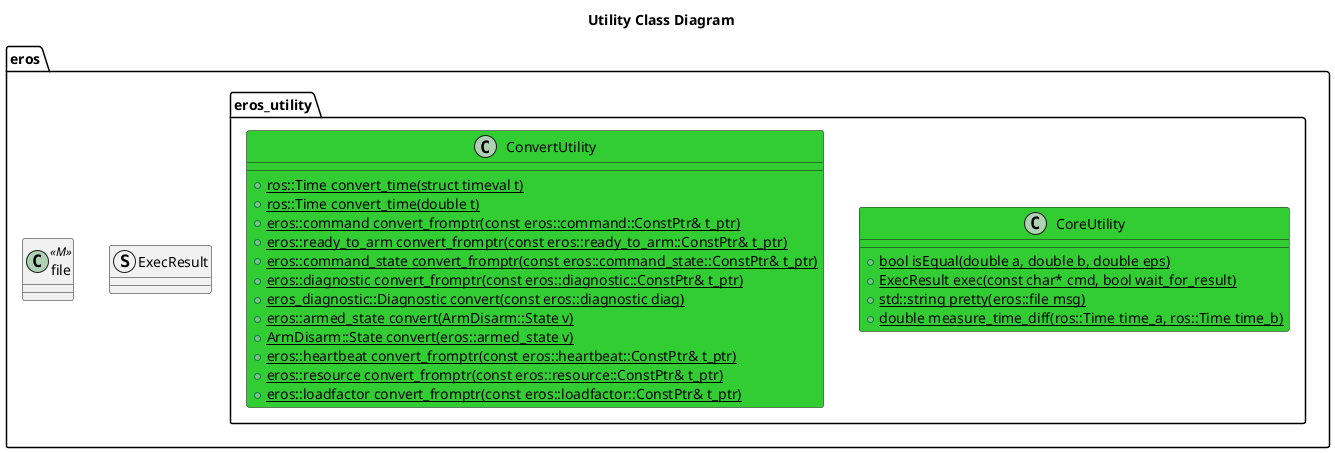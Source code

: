 @startuml
title Utility Class Diagram

package eros {
    struct ExecResult
    class file <<M>>

namespace eros_utility {
    class CoreUtility #LimeGreen {
        +{static} bool isEqual(double a, double b, double eps)
        +{static} ExecResult exec(const char* cmd, bool wait_for_result)
        +{static} std::string pretty(eros::file msg)
        +{static} double measure_time_diff(ros::Time time_a, ros::Time time_b)
    }
    class ConvertUtility #LimeGreen {
        +{static} ros::Time convert_time(struct timeval t)
        +{static} ros::Time convert_time(double t)
        +{static} eros::command convert_fromptr(const eros::command::ConstPtr& t_ptr)
        +{static} eros::ready_to_arm convert_fromptr(const eros::ready_to_arm::ConstPtr& t_ptr)
        +{static} eros::command_state convert_fromptr(const eros::command_state::ConstPtr& t_ptr)
        +{static} eros::diagnostic convert_fromptr(const eros::diagnostic::ConstPtr& t_ptr)
        +{static} eros_diagnostic::Diagnostic convert(const eros::diagnostic diag)
        +{static} eros::armed_state convert(ArmDisarm::State v)
        +{static} ArmDisarm::State convert(eros::armed_state v)
        +{static} eros::heartbeat convert_fromptr(const eros::heartbeat::ConstPtr& t_ptr)
        +{static} eros::resource convert_fromptr(const eros::resource::ConstPtr& t_ptr)
        +{static} eros::loadfactor convert_fromptr(const eros::loadfactor::ConstPtr& t_ptr)
    }
}
}
@enduml